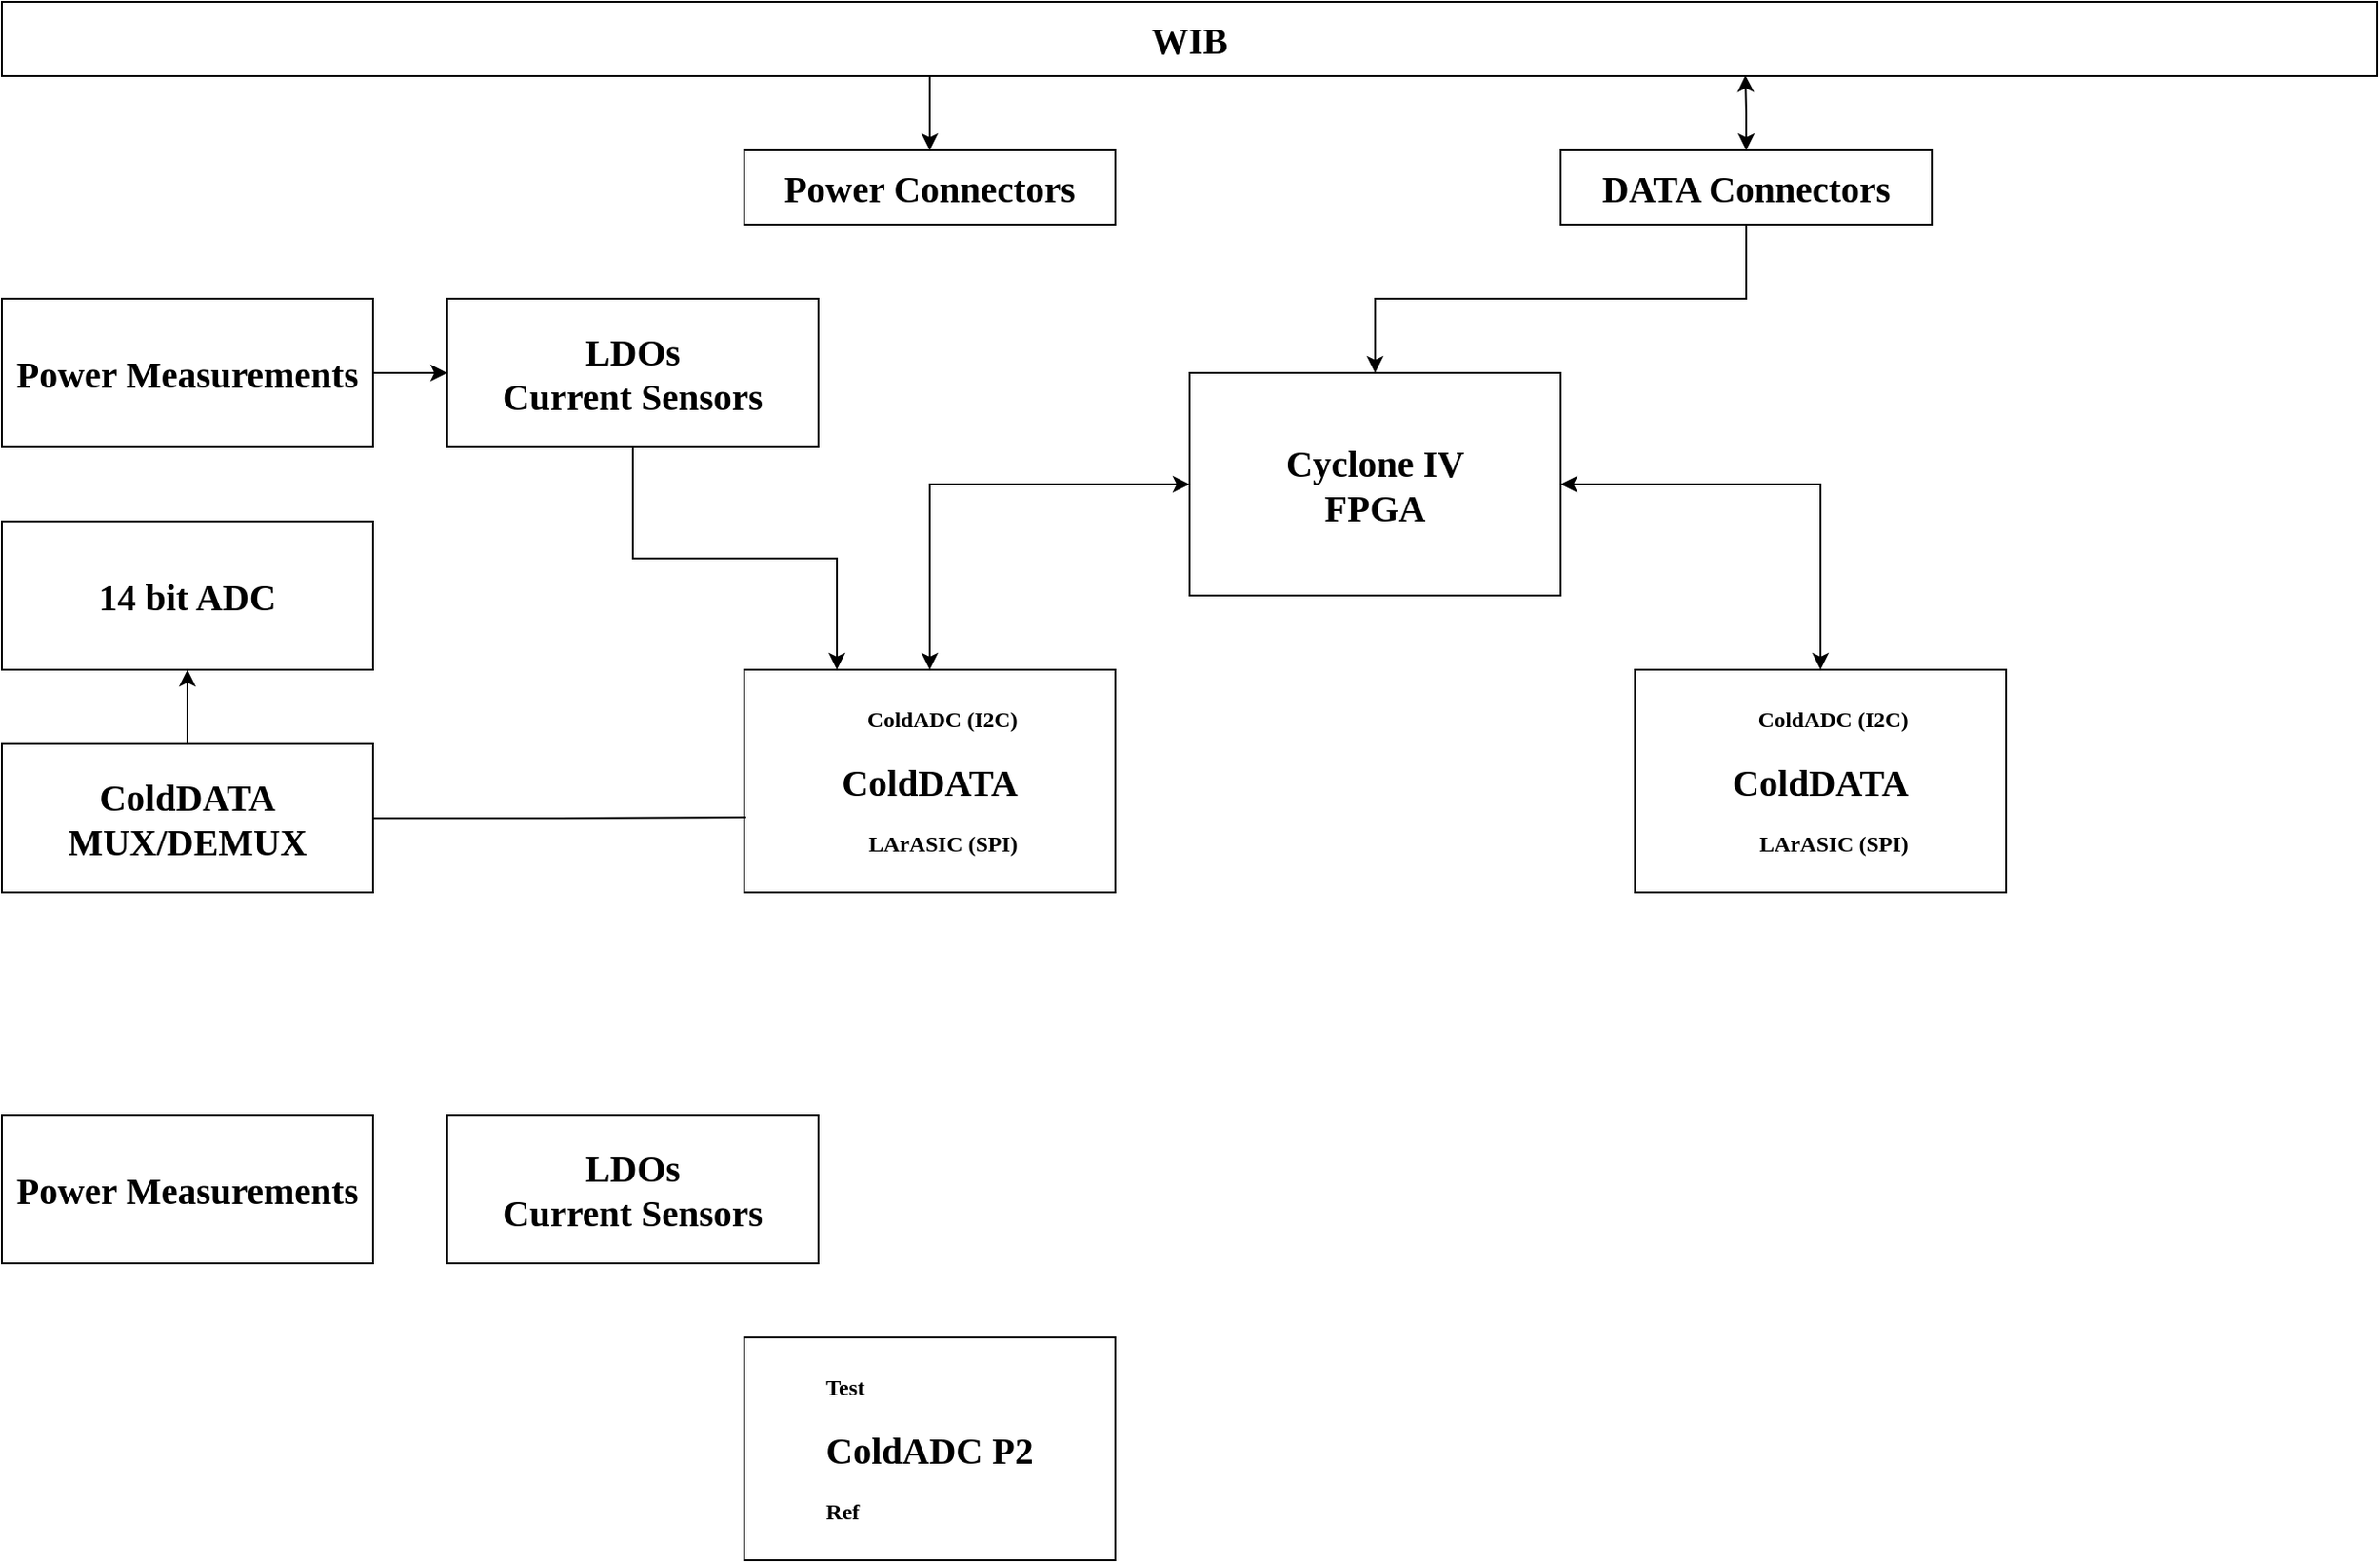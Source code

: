 <mxfile version="28.1.1">
  <diagram name="Page-1" id="4eqn4A7dm11N9ULA09sd">
    <mxGraphModel dx="2739" dy="844" grid="1" gridSize="10" guides="1" tooltips="1" connect="1" arrows="1" fold="1" page="1" pageScale="1" pageWidth="1100" pageHeight="850" math="0" shadow="0">
      <root>
        <mxCell id="0" />
        <mxCell id="1" parent="0" />
        <mxCell id="IyvMRcnvmjVK71PpzHeP-1" value="WIB" style="rounded=0;whiteSpace=wrap;html=1;fontSize=20;fontStyle=1;fontFamily=Times New Roman;" vertex="1" parent="1">
          <mxGeometry x="-200" y="40" width="1280" height="40" as="geometry" />
        </mxCell>
        <mxCell id="IyvMRcnvmjVK71PpzHeP-2" value="Power Connectors" style="rounded=0;whiteSpace=wrap;html=1;fontSize=20;fontStyle=1;fontFamily=Times New Roman;" vertex="1" parent="1">
          <mxGeometry x="200" y="120" width="200" height="40" as="geometry" />
        </mxCell>
        <mxCell id="IyvMRcnvmjVK71PpzHeP-19" style="edgeStyle=orthogonalEdgeStyle;rounded=0;orthogonalLoop=1;jettySize=auto;html=1;exitX=0.5;exitY=1;exitDx=0;exitDy=0;entryX=0.5;entryY=0;entryDx=0;entryDy=0;" edge="1" parent="1" source="IyvMRcnvmjVK71PpzHeP-3" target="IyvMRcnvmjVK71PpzHeP-5">
          <mxGeometry relative="1" as="geometry" />
        </mxCell>
        <mxCell id="IyvMRcnvmjVK71PpzHeP-3" value="DATA Connectors" style="rounded=0;whiteSpace=wrap;html=1;fontSize=20;fontStyle=1;fontFamily=Times New Roman;" vertex="1" parent="1">
          <mxGeometry x="640" y="120" width="200" height="40" as="geometry" />
        </mxCell>
        <mxCell id="IyvMRcnvmjVK71PpzHeP-4" value="" style="endArrow=classic;html=1;rounded=0;" edge="1" parent="1" target="IyvMRcnvmjVK71PpzHeP-2">
          <mxGeometry width="50" height="50" relative="1" as="geometry">
            <mxPoint x="300" y="80" as="sourcePoint" />
            <mxPoint x="570" y="330" as="targetPoint" />
          </mxGeometry>
        </mxCell>
        <mxCell id="IyvMRcnvmjVK71PpzHeP-10" style="edgeStyle=orthogonalEdgeStyle;rounded=0;orthogonalLoop=1;jettySize=auto;html=1;exitX=0;exitY=0.5;exitDx=0;exitDy=0;entryX=0.5;entryY=0;entryDx=0;entryDy=0;startArrow=classic;startFill=1;" edge="1" parent="1" source="IyvMRcnvmjVK71PpzHeP-5" target="IyvMRcnvmjVK71PpzHeP-9">
          <mxGeometry relative="1" as="geometry" />
        </mxCell>
        <mxCell id="IyvMRcnvmjVK71PpzHeP-21" style="edgeStyle=orthogonalEdgeStyle;rounded=0;orthogonalLoop=1;jettySize=auto;html=1;exitX=1;exitY=0.5;exitDx=0;exitDy=0;entryX=0.5;entryY=0;entryDx=0;entryDy=0;startArrow=classic;startFill=1;" edge="1" parent="1" source="IyvMRcnvmjVK71PpzHeP-5" target="IyvMRcnvmjVK71PpzHeP-20">
          <mxGeometry relative="1" as="geometry" />
        </mxCell>
        <mxCell id="IyvMRcnvmjVK71PpzHeP-5" value="Cyclone IV&lt;div&gt;FPGA&lt;/div&gt;" style="rounded=0;whiteSpace=wrap;html=1;fontSize=20;fontStyle=1;fontFamily=Times New Roman;" vertex="1" parent="1">
          <mxGeometry x="440" y="240" width="200" height="120" as="geometry" />
        </mxCell>
        <mxCell id="IyvMRcnvmjVK71PpzHeP-12" style="edgeStyle=orthogonalEdgeStyle;rounded=0;orthogonalLoop=1;jettySize=auto;html=1;exitX=0.5;exitY=1;exitDx=0;exitDy=0;entryX=0.25;entryY=0;entryDx=0;entryDy=0;" edge="1" parent="1" source="IyvMRcnvmjVK71PpzHeP-7" target="IyvMRcnvmjVK71PpzHeP-9">
          <mxGeometry relative="1" as="geometry" />
        </mxCell>
        <mxCell id="IyvMRcnvmjVK71PpzHeP-7" value="LDOs&lt;div&gt;Current Sensors&lt;/div&gt;" style="rounded=0;whiteSpace=wrap;html=1;fontSize=20;fontStyle=1;fontFamily=Times New Roman;" vertex="1" parent="1">
          <mxGeometry x="40" y="200" width="200" height="80" as="geometry" />
        </mxCell>
        <mxCell id="IyvMRcnvmjVK71PpzHeP-11" style="edgeStyle=orthogonalEdgeStyle;rounded=0;orthogonalLoop=1;jettySize=auto;html=1;exitX=1;exitY=0.5;exitDx=0;exitDy=0;entryX=0;entryY=0.5;entryDx=0;entryDy=0;" edge="1" parent="1" source="IyvMRcnvmjVK71PpzHeP-8" target="IyvMRcnvmjVK71PpzHeP-7">
          <mxGeometry relative="1" as="geometry" />
        </mxCell>
        <mxCell id="IyvMRcnvmjVK71PpzHeP-8" value="Power Measurements" style="rounded=0;whiteSpace=wrap;html=1;fontSize=20;fontStyle=1;fontFamily=Times New Roman;" vertex="1" parent="1">
          <mxGeometry x="-200" y="200" width="200" height="80" as="geometry" />
        </mxCell>
        <mxCell id="IyvMRcnvmjVK71PpzHeP-9" value="&lt;div style=&quot;text-align: right;&quot;&gt;&lt;span style=&quot;background-color: transparent; color: light-dark(rgb(0, 0, 0), rgb(255, 255, 255));&quot;&gt;ColdADC (I2C)&lt;/span&gt;&lt;/div&gt;&lt;div&gt;&lt;br&gt;&lt;/div&gt;&lt;div&gt;&lt;font style=&quot;font-size: 20px;&quot;&gt;ColdDATA&lt;/font&gt;&lt;/div&gt;&lt;div&gt;&lt;br&gt;&lt;/div&gt;&lt;div style=&quot;text-align: right;&quot;&gt;LArASIC (SPI)&lt;/div&gt;" style="rounded=0;whiteSpace=wrap;html=1;fontSize=12;fontStyle=1;fontFamily=Times New Roman;" vertex="1" parent="1">
          <mxGeometry x="200" y="400" width="200" height="120" as="geometry" />
        </mxCell>
        <mxCell id="IyvMRcnvmjVK71PpzHeP-13" value="14 bit ADC" style="rounded=0;whiteSpace=wrap;html=1;fontSize=20;fontStyle=1;fontFamily=Times New Roman;" vertex="1" parent="1">
          <mxGeometry x="-200" y="320" width="200" height="80" as="geometry" />
        </mxCell>
        <mxCell id="IyvMRcnvmjVK71PpzHeP-15" style="edgeStyle=orthogonalEdgeStyle;rounded=0;orthogonalLoop=1;jettySize=auto;html=1;exitX=0.5;exitY=0;exitDx=0;exitDy=0;entryX=0.5;entryY=1;entryDx=0;entryDy=0;" edge="1" parent="1" source="IyvMRcnvmjVK71PpzHeP-14" target="IyvMRcnvmjVK71PpzHeP-13">
          <mxGeometry relative="1" as="geometry" />
        </mxCell>
        <mxCell id="IyvMRcnvmjVK71PpzHeP-14" value="ColdDATA&lt;div&gt;MUX/DEMUX&lt;/div&gt;" style="rounded=0;whiteSpace=wrap;html=1;fontSize=20;fontStyle=1;fontFamily=Times New Roman;" vertex="1" parent="1">
          <mxGeometry x="-200" y="440" width="200" height="80" as="geometry" />
        </mxCell>
        <mxCell id="IyvMRcnvmjVK71PpzHeP-16" style="edgeStyle=orthogonalEdgeStyle;rounded=0;orthogonalLoop=1;jettySize=auto;html=1;exitX=1;exitY=0.5;exitDx=0;exitDy=0;entryX=0.005;entryY=0.663;entryDx=0;entryDy=0;entryPerimeter=0;endArrow=none;endFill=0;" edge="1" parent="1" source="IyvMRcnvmjVK71PpzHeP-14" target="IyvMRcnvmjVK71PpzHeP-9">
          <mxGeometry relative="1" as="geometry" />
        </mxCell>
        <mxCell id="IyvMRcnvmjVK71PpzHeP-18" style="edgeStyle=orthogonalEdgeStyle;rounded=0;orthogonalLoop=1;jettySize=auto;html=1;exitX=0.5;exitY=0;exitDx=0;exitDy=0;entryX=0.734;entryY=0.989;entryDx=0;entryDy=0;entryPerimeter=0;endArrow=classic;endFill=1;startArrow=classic;startFill=1;" edge="1" parent="1" source="IyvMRcnvmjVK71PpzHeP-3" target="IyvMRcnvmjVK71PpzHeP-1">
          <mxGeometry relative="1" as="geometry" />
        </mxCell>
        <mxCell id="IyvMRcnvmjVK71PpzHeP-20" value="&lt;div style=&quot;text-align: right;&quot;&gt;&lt;span style=&quot;background-color: transparent; color: light-dark(rgb(0, 0, 0), rgb(255, 255, 255));&quot;&gt;ColdADC (I2C)&lt;/span&gt;&lt;/div&gt;&lt;div&gt;&lt;br&gt;&lt;/div&gt;&lt;div&gt;&lt;font style=&quot;font-size: 20px;&quot;&gt;ColdDATA&lt;/font&gt;&lt;/div&gt;&lt;div&gt;&lt;br&gt;&lt;/div&gt;&lt;div style=&quot;text-align: right;&quot;&gt;LArASIC (SPI)&lt;/div&gt;" style="rounded=0;whiteSpace=wrap;html=1;fontSize=12;fontStyle=1;fontFamily=Times New Roman;" vertex="1" parent="1">
          <mxGeometry x="680" y="400" width="200" height="120" as="geometry" />
        </mxCell>
        <mxCell id="IyvMRcnvmjVK71PpzHeP-22" value="LDOs&lt;div&gt;Current Sensors&lt;/div&gt;" style="rounded=0;whiteSpace=wrap;html=1;fontSize=20;fontStyle=1;fontFamily=Times New Roman;" vertex="1" parent="1">
          <mxGeometry x="40" y="640" width="200" height="80" as="geometry" />
        </mxCell>
        <mxCell id="IyvMRcnvmjVK71PpzHeP-23" value="Power Measurements" style="rounded=0;whiteSpace=wrap;html=1;fontSize=20;fontStyle=1;fontFamily=Times New Roman;" vertex="1" parent="1">
          <mxGeometry x="-200" y="640" width="200" height="80" as="geometry" />
        </mxCell>
        <mxCell id="IyvMRcnvmjVK71PpzHeP-24" value="&lt;div style=&quot;text-align: left;&quot;&gt;&lt;span style=&quot;background-color: transparent; color: light-dark(rgb(0, 0, 0), rgb(255, 255, 255));&quot;&gt;Test&lt;/span&gt;&lt;/div&gt;&lt;div&gt;&lt;br&gt;&lt;/div&gt;&lt;div&gt;&lt;font style=&quot;font-size: 20px;&quot;&gt;ColdADC P2&lt;/font&gt;&lt;/div&gt;&lt;div&gt;&lt;br&gt;&lt;/div&gt;&lt;div style=&quot;text-align: left;&quot;&gt;Ref&lt;/div&gt;" style="rounded=0;whiteSpace=wrap;html=1;fontSize=12;fontStyle=1;fontFamily=Times New Roman;" vertex="1" parent="1">
          <mxGeometry x="200" y="760" width="200" height="120" as="geometry" />
        </mxCell>
      </root>
    </mxGraphModel>
  </diagram>
</mxfile>
